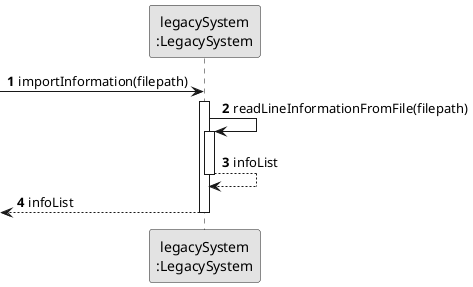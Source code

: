 @startuml
skinparam monochrome true
skinparam packageStyle rectangle
skinparam shadowing false

autonumber
participant "legacySystem\n:LegacySystem" as LS

  -> LS** : importInformation(filepath)
  activate LS

  LS -> LS : readLineInformationFromFile(filepath)
  activate LS

  LS --> LS: infoList
  deactivate LS

  <-- LS : infoList
  deactivate LS



@enduml